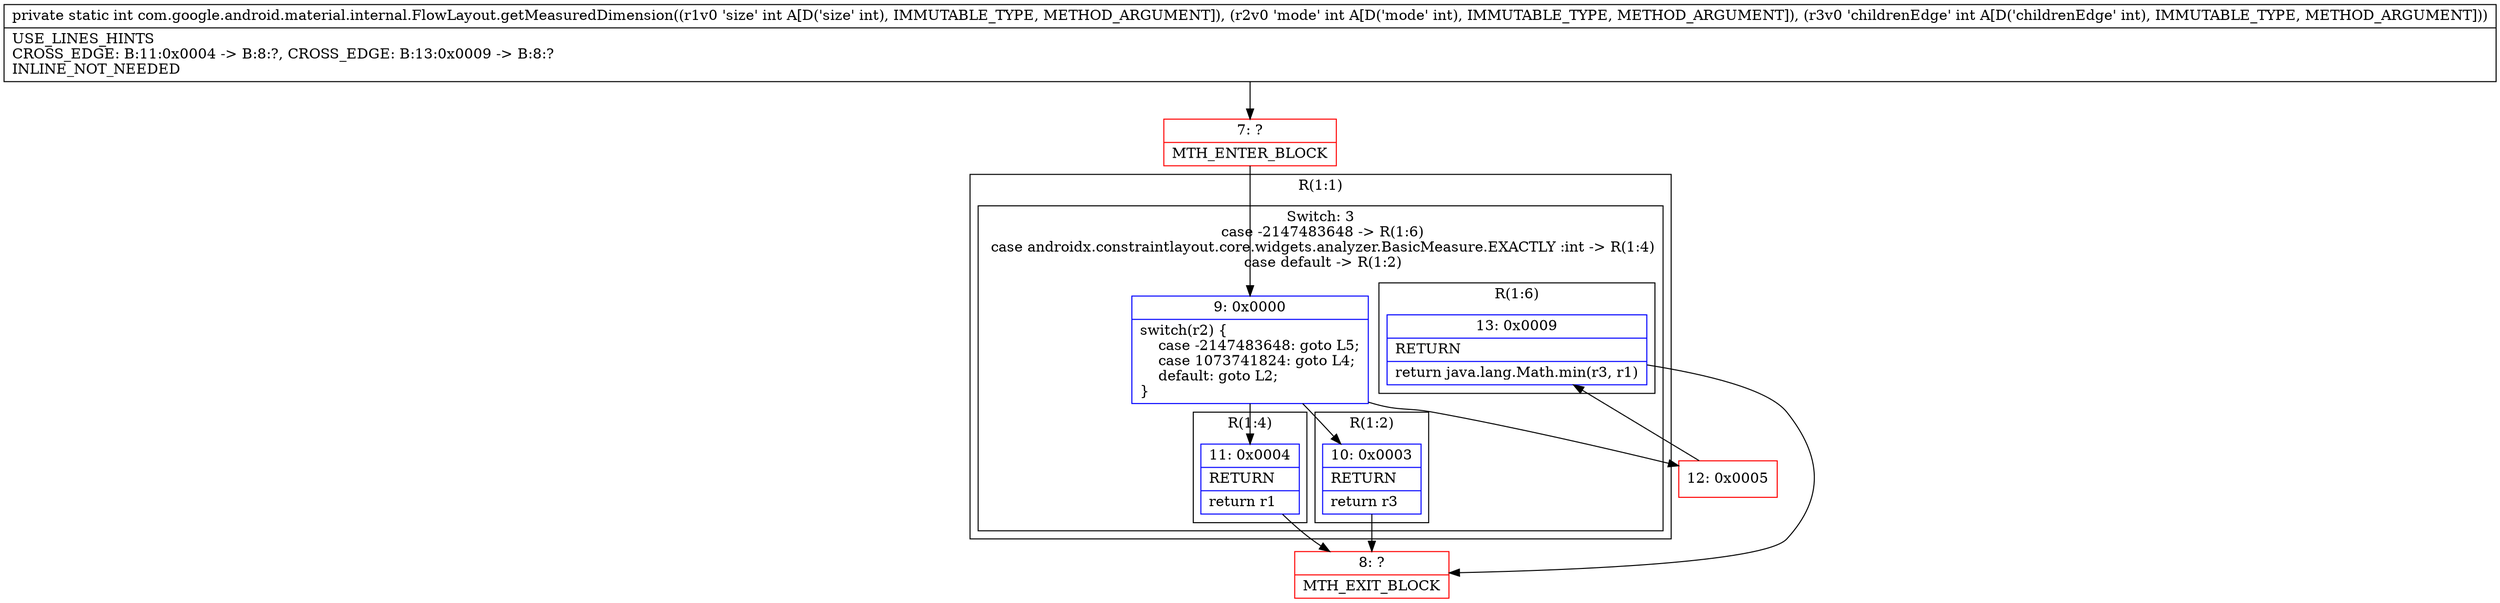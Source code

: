 digraph "CFG forcom.google.android.material.internal.FlowLayout.getMeasuredDimension(III)I" {
subgraph cluster_Region_501465355 {
label = "R(1:1)";
node [shape=record,color=blue];
subgraph cluster_SwitchRegion_835010248 {
label = "Switch: 3
 case -2147483648 -> R(1:6)
 case androidx.constraintlayout.core.widgets.analyzer.BasicMeasure.EXACTLY :int -> R(1:4)
 case default -> R(1:2)";
node [shape=record,color=blue];
Node_9 [shape=record,label="{9\:\ 0x0000|switch(r2) \{\l    case \-2147483648: goto L5;\l    case 1073741824: goto L4;\l    default: goto L2;\l\}\l}"];
subgraph cluster_Region_1717560411 {
label = "R(1:6)";
node [shape=record,color=blue];
Node_13 [shape=record,label="{13\:\ 0x0009|RETURN\l|return java.lang.Math.min(r3, r1)\l}"];
}
subgraph cluster_Region_1198380625 {
label = "R(1:4)";
node [shape=record,color=blue];
Node_11 [shape=record,label="{11\:\ 0x0004|RETURN\l|return r1\l}"];
}
subgraph cluster_Region_1141226542 {
label = "R(1:2)";
node [shape=record,color=blue];
Node_10 [shape=record,label="{10\:\ 0x0003|RETURN\l|return r3\l}"];
}
}
}
Node_7 [shape=record,color=red,label="{7\:\ ?|MTH_ENTER_BLOCK\l}"];
Node_8 [shape=record,color=red,label="{8\:\ ?|MTH_EXIT_BLOCK\l}"];
Node_12 [shape=record,color=red,label="{12\:\ 0x0005}"];
MethodNode[shape=record,label="{private static int com.google.android.material.internal.FlowLayout.getMeasuredDimension((r1v0 'size' int A[D('size' int), IMMUTABLE_TYPE, METHOD_ARGUMENT]), (r2v0 'mode' int A[D('mode' int), IMMUTABLE_TYPE, METHOD_ARGUMENT]), (r3v0 'childrenEdge' int A[D('childrenEdge' int), IMMUTABLE_TYPE, METHOD_ARGUMENT]))  | USE_LINES_HINTS\lCROSS_EDGE: B:11:0x0004 \-\> B:8:?, CROSS_EDGE: B:13:0x0009 \-\> B:8:?\lINLINE_NOT_NEEDED\l}"];
MethodNode -> Node_7;Node_9 -> Node_10;
Node_9 -> Node_11;
Node_9 -> Node_12;
Node_13 -> Node_8;
Node_11 -> Node_8;
Node_10 -> Node_8;
Node_7 -> Node_9;
Node_12 -> Node_13;
}


